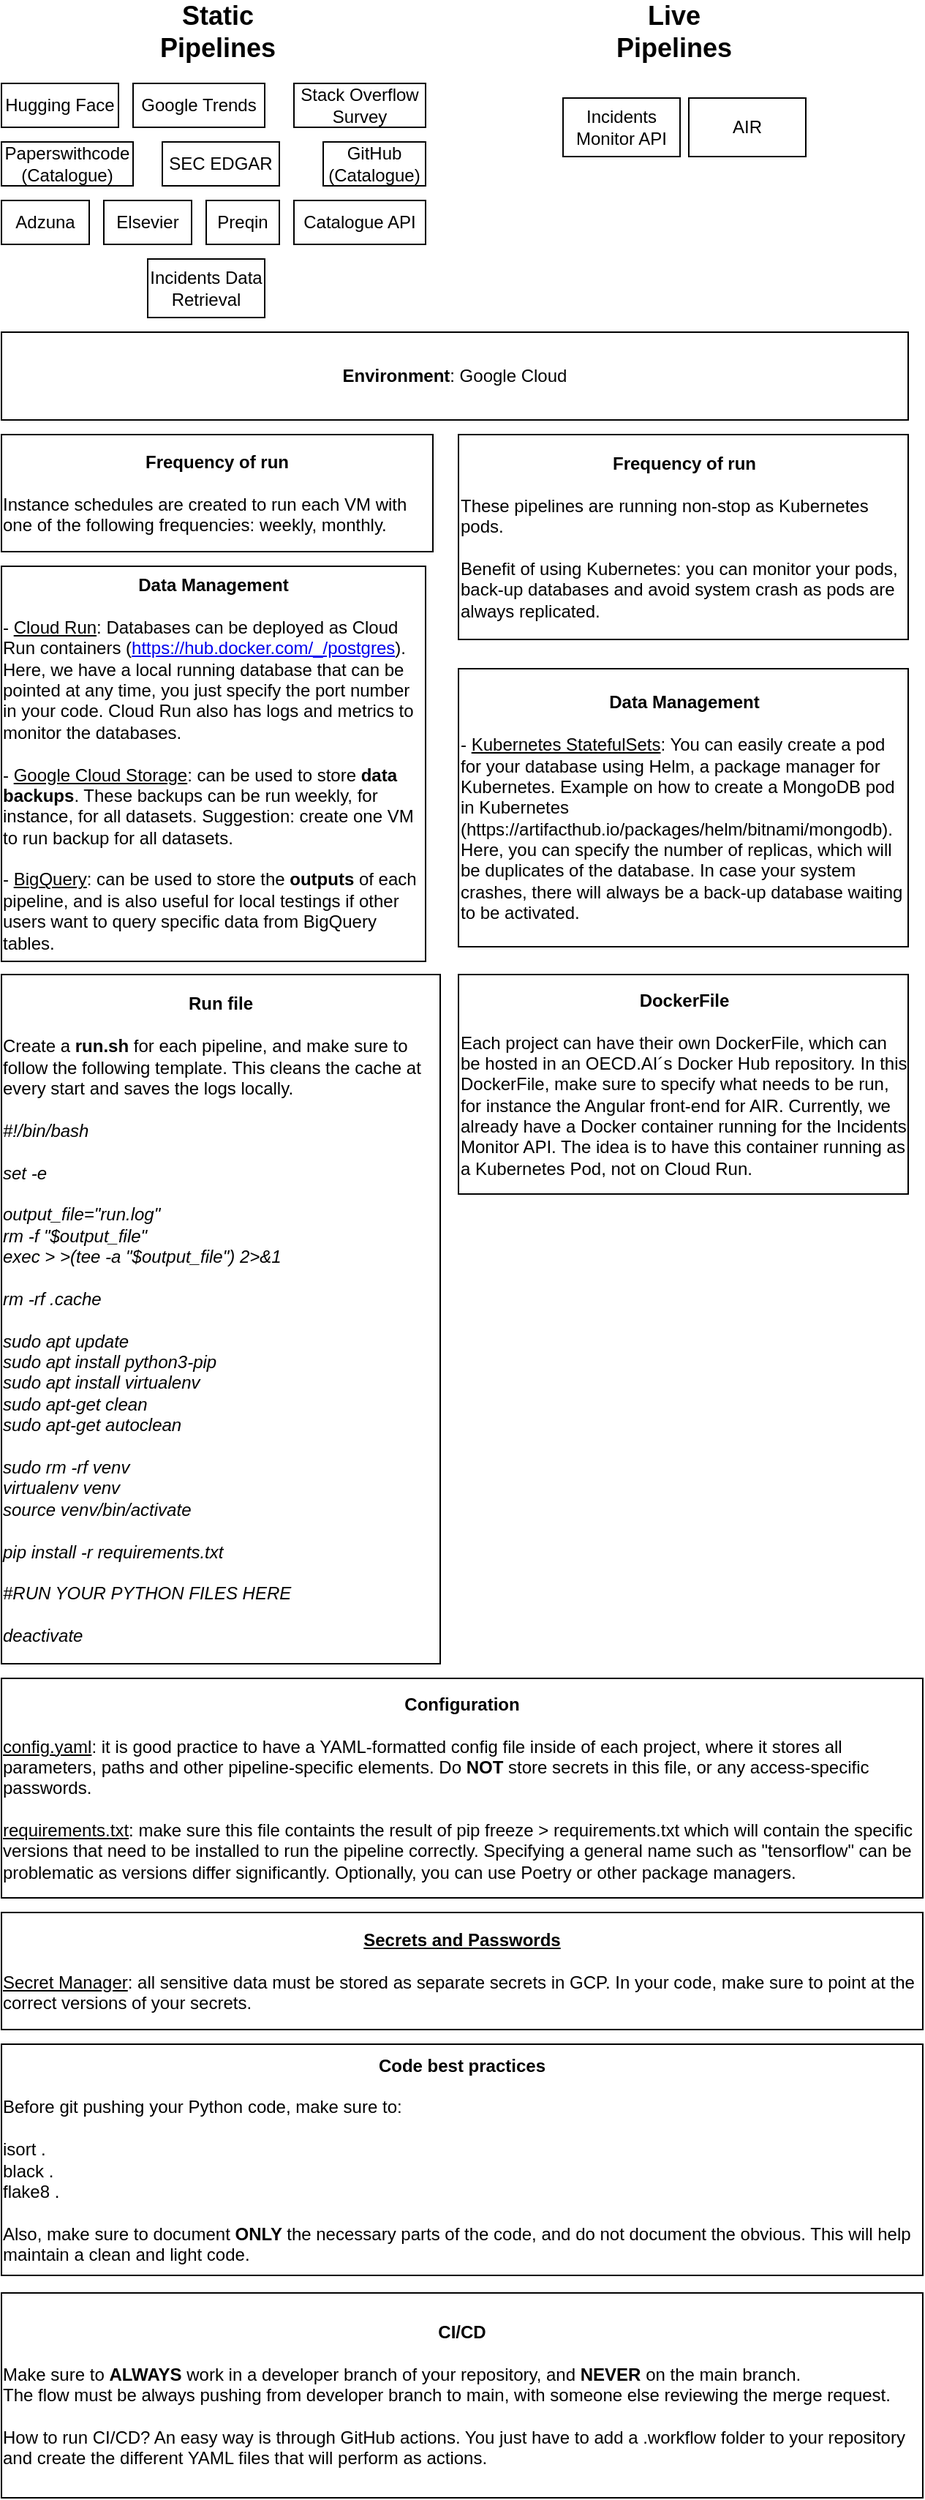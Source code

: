 <mxfile version="24.2.5" type="github">
  <diagram id="C5RBs43oDa-KdzZeNtuy" name="Page-1">
    <mxGraphModel dx="1434" dy="772" grid="1" gridSize="10" guides="1" tooltips="1" connect="1" arrows="1" fold="1" page="1" pageScale="1" pageWidth="827" pageHeight="1169" math="0" shadow="0">
      <root>
        <mxCell id="WIyWlLk6GJQsqaUBKTNV-0" />
        <mxCell id="WIyWlLk6GJQsqaUBKTNV-1" parent="WIyWlLk6GJQsqaUBKTNV-0" />
        <mxCell id="ZLdICrvh6a32DMpb2cqf-0" value="&lt;b&gt;&lt;font style=&quot;font-size: 18px;&quot;&gt;Static Pipelines&lt;/font&gt;&lt;/b&gt;" style="text;html=1;align=center;verticalAlign=middle;whiteSpace=wrap;rounded=0;" vertex="1" parent="WIyWlLk6GJQsqaUBKTNV-1">
          <mxGeometry x="137.5" y="80" width="60" height="30" as="geometry" />
        </mxCell>
        <mxCell id="ZLdICrvh6a32DMpb2cqf-2" value="&lt;b&gt;&lt;font style=&quot;font-size: 18px;&quot;&gt;Live Pipelines&lt;/font&gt;&lt;/b&gt;" style="text;html=1;align=center;verticalAlign=middle;whiteSpace=wrap;rounded=0;" vertex="1" parent="WIyWlLk6GJQsqaUBKTNV-1">
          <mxGeometry x="450" y="80" width="60" height="30" as="geometry" />
        </mxCell>
        <mxCell id="ZLdICrvh6a32DMpb2cqf-4" value="Hugging Face" style="rounded=0;whiteSpace=wrap;html=1;" vertex="1" parent="WIyWlLk6GJQsqaUBKTNV-1">
          <mxGeometry x="20" y="130" width="80" height="30" as="geometry" />
        </mxCell>
        <mxCell id="ZLdICrvh6a32DMpb2cqf-5" value="Google Trends" style="rounded=0;whiteSpace=wrap;html=1;" vertex="1" parent="WIyWlLk6GJQsqaUBKTNV-1">
          <mxGeometry x="110" y="130" width="90" height="30" as="geometry" />
        </mxCell>
        <mxCell id="ZLdICrvh6a32DMpb2cqf-6" value="Stack Overflow Survey" style="rounded=0;whiteSpace=wrap;html=1;" vertex="1" parent="WIyWlLk6GJQsqaUBKTNV-1">
          <mxGeometry x="220" y="130" width="90" height="30" as="geometry" />
        </mxCell>
        <mxCell id="ZLdICrvh6a32DMpb2cqf-7" value="SEC EDGAR" style="rounded=0;whiteSpace=wrap;html=1;" vertex="1" parent="WIyWlLk6GJQsqaUBKTNV-1">
          <mxGeometry x="130" y="170" width="80" height="30" as="geometry" />
        </mxCell>
        <mxCell id="ZLdICrvh6a32DMpb2cqf-8" value="Paperswithcode (Catalogue)" style="rounded=0;whiteSpace=wrap;html=1;" vertex="1" parent="WIyWlLk6GJQsqaUBKTNV-1">
          <mxGeometry x="20" y="170" width="90" height="30" as="geometry" />
        </mxCell>
        <mxCell id="ZLdICrvh6a32DMpb2cqf-9" value="GitHub (Catalogue)" style="rounded=0;whiteSpace=wrap;html=1;" vertex="1" parent="WIyWlLk6GJQsqaUBKTNV-1">
          <mxGeometry x="240" y="170" width="70" height="30" as="geometry" />
        </mxCell>
        <mxCell id="ZLdICrvh6a32DMpb2cqf-10" value="Adzuna" style="rounded=0;whiteSpace=wrap;html=1;" vertex="1" parent="WIyWlLk6GJQsqaUBKTNV-1">
          <mxGeometry x="20" y="210" width="60" height="30" as="geometry" />
        </mxCell>
        <mxCell id="ZLdICrvh6a32DMpb2cqf-11" value="Elsevier" style="rounded=0;whiteSpace=wrap;html=1;" vertex="1" parent="WIyWlLk6GJQsqaUBKTNV-1">
          <mxGeometry x="90" y="210" width="60" height="30" as="geometry" />
        </mxCell>
        <mxCell id="ZLdICrvh6a32DMpb2cqf-12" value="Preqin" style="rounded=0;whiteSpace=wrap;html=1;" vertex="1" parent="WIyWlLk6GJQsqaUBKTNV-1">
          <mxGeometry x="160" y="210" width="50" height="30" as="geometry" />
        </mxCell>
        <mxCell id="ZLdICrvh6a32DMpb2cqf-13" value="Catalogue API" style="rounded=0;whiteSpace=wrap;html=1;" vertex="1" parent="WIyWlLk6GJQsqaUBKTNV-1">
          <mxGeometry x="220" y="210" width="90" height="30" as="geometry" />
        </mxCell>
        <mxCell id="ZLdICrvh6a32DMpb2cqf-14" value="Incidents Monitor API" style="rounded=0;whiteSpace=wrap;html=1;" vertex="1" parent="WIyWlLk6GJQsqaUBKTNV-1">
          <mxGeometry x="404" y="140" width="80" height="40" as="geometry" />
        </mxCell>
        <mxCell id="ZLdICrvh6a32DMpb2cqf-15" value="Incidents Data Retrieval" style="rounded=0;whiteSpace=wrap;html=1;" vertex="1" parent="WIyWlLk6GJQsqaUBKTNV-1">
          <mxGeometry x="120" y="250" width="80" height="40" as="geometry" />
        </mxCell>
        <mxCell id="ZLdICrvh6a32DMpb2cqf-16" value="AIR" style="rounded=0;whiteSpace=wrap;html=1;" vertex="1" parent="WIyWlLk6GJQsqaUBKTNV-1">
          <mxGeometry x="490" y="140" width="80" height="40" as="geometry" />
        </mxCell>
        <mxCell id="ZLdICrvh6a32DMpb2cqf-20" value="&lt;b&gt;Data Management&lt;/b&gt;&lt;div&gt;&lt;br&gt;&lt;/div&gt;&lt;div style=&quot;text-align: left;&quot;&gt;- &lt;u&gt;Cloud Run&lt;/u&gt;:&amp;nbsp;&lt;span style=&quot;background-color: initial;&quot;&gt;Databases can be deployed as Cloud Run containers (&lt;/span&gt;&lt;a style=&quot;background-color: initial;&quot; href=&quot;https://hub.docker.com/_/postgres&quot;&gt;https://hub.docker.com/_/postgres&lt;/a&gt;&lt;span style=&quot;background-color: initial;&quot;&gt;). Here, we have a local running database that can be pointed at any time, you just specify the port number in your code. Cloud Run also has logs and metrics to monitor the databases.&lt;/span&gt;&lt;/div&gt;&lt;div style=&quot;text-align: left;&quot;&gt;&lt;span style=&quot;background-color: initial;&quot;&gt;&lt;br&gt;&lt;/span&gt;&lt;/div&gt;&lt;div style=&quot;text-align: left;&quot;&gt;&lt;span style=&quot;background-color: initial;&quot;&gt;- &lt;u&gt;Google Cloud Storage&lt;/u&gt;: can be used to store &lt;b&gt;data backups&lt;/b&gt;. These backups can be run weekly, for instance, for all datasets. Suggestion: create one VM to run backup for all datasets.&lt;/span&gt;&lt;/div&gt;&lt;div style=&quot;text-align: left;&quot;&gt;&lt;span style=&quot;background-color: initial;&quot;&gt;&lt;br&gt;&lt;/span&gt;&lt;/div&gt;&lt;div style=&quot;text-align: left;&quot;&gt;&lt;span style=&quot;background-color: initial;&quot;&gt;- &lt;u&gt;BigQuery&lt;/u&gt;: can be used to store the &lt;b&gt;outputs &lt;/b&gt;of each pipeline, and is also useful for local testings if other users want to query specific data from BigQuery tables.&lt;/span&gt;&lt;/div&gt;" style="rounded=0;whiteSpace=wrap;html=1;" vertex="1" parent="WIyWlLk6GJQsqaUBKTNV-1">
          <mxGeometry x="20" y="460" width="290" height="270" as="geometry" />
        </mxCell>
        <mxCell id="ZLdICrvh6a32DMpb2cqf-21" value="&lt;b&gt;Configuration&lt;/b&gt;&lt;div&gt;&lt;br&gt;&lt;/div&gt;&lt;div style=&quot;text-align: left;&quot;&gt;&lt;u&gt;config.yaml&lt;/u&gt;: it is good practice to have a YAML-formatted config file inside of each project, where it stores all parameters, paths and other pipeline-specific elements. Do &lt;b&gt;NOT &lt;/b&gt;store secrets in this file, or any access-specific passwords.&lt;/div&gt;&lt;div style=&quot;text-align: left;&quot;&gt;&lt;br&gt;&lt;/div&gt;&lt;div style=&quot;text-align: left;&quot;&gt;&lt;u&gt;requirements.txt&lt;/u&gt;: make sure this file containts the result of pip freeze &amp;gt; requirements.txt which will contain the specific versions that need to be installed to run the pipeline correctly. Specifying a general name such as &quot;tensorflow&quot; can be problematic as versions differ significantly. Optionally, you can use Poetry or other package managers.&lt;/div&gt;" style="rounded=0;whiteSpace=wrap;html=1;" vertex="1" parent="WIyWlLk6GJQsqaUBKTNV-1">
          <mxGeometry x="20" y="1220" width="630" height="150" as="geometry" />
        </mxCell>
        <mxCell id="ZLdICrvh6a32DMpb2cqf-23" value="&lt;b&gt;Frequency of run&lt;/b&gt;&lt;div&gt;&lt;b&gt;&lt;br&gt;&lt;/b&gt;&lt;div style=&quot;text-align: left;&quot;&gt;Instance schedules are created to run each VM with one of the following frequencies: w&lt;span style=&quot;background-color: initial;&quot;&gt;eekly, m&lt;/span&gt;&lt;span style=&quot;background-color: initial;&quot;&gt;onthly.&lt;/span&gt;&lt;/div&gt;&lt;/div&gt;" style="rounded=0;whiteSpace=wrap;html=1;" vertex="1" parent="WIyWlLk6GJQsqaUBKTNV-1">
          <mxGeometry x="20" y="370" width="295" height="80" as="geometry" />
        </mxCell>
        <mxCell id="ZLdICrvh6a32DMpb2cqf-24" value="&lt;div&gt;&lt;b&gt;&lt;u&gt;Secrets and Passwords&lt;/u&gt;&lt;/b&gt;&lt;/div&gt;&lt;div&gt;&lt;b&gt;&lt;u&gt;&lt;br&gt;&lt;/u&gt;&lt;/b&gt;&lt;/div&gt;&lt;div style=&quot;text-align: left;&quot;&gt;&lt;u&gt;Secret Manager&lt;/u&gt;: all sensitive data must be stored as separate secrets in GCP. In your code, make sure to point at the correct versions of your secrets.&lt;/div&gt;" style="rounded=0;whiteSpace=wrap;html=1;" vertex="1" parent="WIyWlLk6GJQsqaUBKTNV-1">
          <mxGeometry x="20" y="1380" width="630" height="80" as="geometry" />
        </mxCell>
        <mxCell id="ZLdICrvh6a32DMpb2cqf-25" value="&lt;div&gt;&lt;b&gt;Code best practices&lt;/b&gt;&lt;/div&gt;&lt;div&gt;&lt;br&gt;&lt;/div&gt;&lt;div style=&quot;text-align: left;&quot;&gt;Before git pushing your Python code, make sure to:&lt;/div&gt;&lt;div style=&quot;text-align: left;&quot;&gt;&lt;br&gt;&lt;/div&gt;&lt;div style=&quot;text-align: left;&quot;&gt;isort .&lt;/div&gt;&lt;div style=&quot;text-align: left;&quot;&gt;black .&lt;/div&gt;&lt;div style=&quot;text-align: left;&quot;&gt;flake8 .&lt;/div&gt;&lt;div style=&quot;text-align: left;&quot;&gt;&lt;br&gt;&lt;/div&gt;&lt;div style=&quot;text-align: left;&quot;&gt;Also, make sure to document &lt;b&gt;ONLY &lt;/b&gt;the necessary parts of the code, and do not document the obvious. This will help maintain a clean and light code.&lt;/div&gt;" style="rounded=0;whiteSpace=wrap;html=1;" vertex="1" parent="WIyWlLk6GJQsqaUBKTNV-1">
          <mxGeometry x="20" y="1470" width="630" height="158" as="geometry" />
        </mxCell>
        <mxCell id="ZLdICrvh6a32DMpb2cqf-27" value="&lt;b&gt;Run file&lt;/b&gt;&lt;div&gt;&lt;br&gt;&lt;/div&gt;&lt;div style=&quot;text-align: left;&quot;&gt;Create a &lt;b&gt;run.sh&lt;/b&gt; for each pipeline, and make sure to follow the following template. This cleans the cache at every start and saves the logs locally.&lt;/div&gt;&lt;div style=&quot;text-align: left;&quot;&gt;&lt;br&gt;&lt;/div&gt;&lt;div&gt;&lt;div style=&quot;text-align: left;&quot;&gt;&lt;i&gt;#!/bin/bash&lt;/i&gt;&lt;/div&gt;&lt;div style=&quot;text-align: left;&quot;&gt;&lt;i&gt;&lt;br&gt;&lt;/i&gt;&lt;/div&gt;&lt;div style=&quot;text-align: left;&quot;&gt;&lt;i&gt;set -e&lt;/i&gt;&lt;/div&gt;&lt;div style=&quot;text-align: left;&quot;&gt;&lt;i&gt;&lt;br&gt;&lt;/i&gt;&lt;/div&gt;&lt;div style=&quot;text-align: left;&quot;&gt;&lt;i&gt;output_file=&quot;run.log&quot;&lt;/i&gt;&lt;/div&gt;&lt;div style=&quot;text-align: left;&quot;&gt;&lt;i&gt;rm -f &quot;$output_file&quot;&lt;/i&gt;&lt;/div&gt;&lt;div style=&quot;text-align: left;&quot;&gt;&lt;i&gt;exec &amp;gt; &amp;gt;(tee -a &quot;$output_file&quot;) 2&amp;gt;&amp;amp;1&lt;/i&gt;&lt;/div&gt;&lt;div style=&quot;text-align: left;&quot;&gt;&lt;i&gt;&lt;br&gt;&lt;/i&gt;&lt;/div&gt;&lt;div style=&quot;text-align: left;&quot;&gt;&lt;i&gt;rm -rf .cache&lt;/i&gt;&lt;/div&gt;&lt;div style=&quot;text-align: left;&quot;&gt;&lt;i&gt;&lt;br&gt;&lt;/i&gt;&lt;/div&gt;&lt;div style=&quot;text-align: left;&quot;&gt;&lt;i&gt;sudo apt update&lt;/i&gt;&lt;/div&gt;&lt;div style=&quot;text-align: left;&quot;&gt;&lt;i&gt;sudo apt install python3-pip&lt;/i&gt;&lt;/div&gt;&lt;div style=&quot;text-align: left;&quot;&gt;&lt;i&gt;sudo apt install virtualenv&lt;/i&gt;&lt;/div&gt;&lt;div style=&quot;text-align: left;&quot;&gt;&lt;i&gt;sudo apt-get clean&lt;/i&gt;&lt;/div&gt;&lt;div style=&quot;text-align: left;&quot;&gt;&lt;i&gt;sudo apt-get autoclean&lt;/i&gt;&lt;/div&gt;&lt;div style=&quot;text-align: left;&quot;&gt;&lt;i&gt;&lt;br&gt;&lt;/i&gt;&lt;/div&gt;&lt;div style=&quot;text-align: left;&quot;&gt;&lt;i&gt;sudo rm -rf venv&lt;/i&gt;&lt;/div&gt;&lt;div style=&quot;text-align: left;&quot;&gt;&lt;i&gt;virtualenv venv&lt;/i&gt;&lt;/div&gt;&lt;div style=&quot;text-align: left;&quot;&gt;&lt;i&gt;source venv/bin/activate&lt;/i&gt;&lt;/div&gt;&lt;div style=&quot;text-align: left;&quot;&gt;&lt;i&gt;&lt;br&gt;&lt;/i&gt;&lt;/div&gt;&lt;div style=&quot;text-align: left;&quot;&gt;&lt;i&gt;pip install -r requirements.txt&lt;/i&gt;&lt;/div&gt;&lt;div style=&quot;text-align: left;&quot;&gt;&lt;i&gt;&lt;br&gt;&lt;/i&gt;&lt;/div&gt;&lt;div style=&quot;text-align: left;&quot;&gt;&lt;i&gt;#RUN YOUR PYTHON FILES HERE&lt;/i&gt;&lt;/div&gt;&lt;div style=&quot;text-align: left;&quot;&gt;&lt;i&gt;&lt;br&gt;&lt;/i&gt;&lt;/div&gt;&lt;div style=&quot;text-align: left;&quot;&gt;&lt;i&gt;deactivate&lt;/i&gt;&lt;/div&gt;&lt;/div&gt;" style="rounded=0;whiteSpace=wrap;html=1;" vertex="1" parent="WIyWlLk6GJQsqaUBKTNV-1">
          <mxGeometry x="20" y="739" width="300" height="471" as="geometry" />
        </mxCell>
        <mxCell id="ZLdICrvh6a32DMpb2cqf-31" value="&lt;b&gt;Environment&lt;/b&gt;: Google Cloud" style="rounded=0;whiteSpace=wrap;html=1;" vertex="1" parent="WIyWlLk6GJQsqaUBKTNV-1">
          <mxGeometry x="20" y="300" width="620" height="60" as="geometry" />
        </mxCell>
        <mxCell id="ZLdICrvh6a32DMpb2cqf-32" value="&lt;b&gt;Frequency of run&lt;/b&gt;&lt;div&gt;&lt;b&gt;&lt;br&gt;&lt;/b&gt;&lt;div style=&quot;text-align: left;&quot;&gt;These pipelines are running non-stop as Kubernetes pods.&lt;/div&gt;&lt;/div&gt;&lt;div style=&quot;text-align: left;&quot;&gt;&lt;br&gt;&lt;/div&gt;&lt;div style=&quot;text-align: left;&quot;&gt;Benefit of using Kubernetes: you can monitor your pods, back-up databases and avoid system crash as pods are always replicated.&lt;/div&gt;" style="rounded=0;whiteSpace=wrap;html=1;" vertex="1" parent="WIyWlLk6GJQsqaUBKTNV-1">
          <mxGeometry x="332.5" y="370" width="307.5" height="140" as="geometry" />
        </mxCell>
        <mxCell id="ZLdICrvh6a32DMpb2cqf-33" value="&lt;b&gt;Data Management&lt;/b&gt;&lt;div&gt;&lt;br&gt;&lt;/div&gt;&lt;div style=&quot;text-align: left;&quot;&gt;- &lt;u&gt;Kubernetes StatefulSets&lt;/u&gt;: You can easily create a pod for your database using Helm, a package manager for Kubernetes. Example on how to create a MongoDB pod in Kubernetes (https://artifacthub.io/packages/helm/bitnami/mongodb&lt;span style=&quot;background-color: initial;&quot;&gt;). Here, you can specify the number of replicas, which will be duplicates of the database. In case your system crashes, there will always be a back-up database waiting to be activated.&lt;/span&gt;&lt;/div&gt;" style="rounded=0;whiteSpace=wrap;html=1;" vertex="1" parent="WIyWlLk6GJQsqaUBKTNV-1">
          <mxGeometry x="332.5" y="530" width="307.5" height="190" as="geometry" />
        </mxCell>
        <mxCell id="ZLdICrvh6a32DMpb2cqf-34" value="&lt;div&gt;&lt;b&gt;DockerFile&lt;/b&gt;&lt;/div&gt;&lt;div&gt;&lt;br&gt;&lt;/div&gt;&lt;div style=&quot;text-align: left;&quot;&gt;Each project can have their own DockerFile, which can be hosted in an OECD.AI´s Docker Hub repository. In this DockerFile, make sure to specify what needs to be run, for instance the Angular front-end for AIR. Currently, we already have a Docker container running for the Incidents Monitor API. The idea is to have this container running as a Kubernetes Pod, not on Cloud Run.&lt;/div&gt;" style="rounded=0;whiteSpace=wrap;html=1;" vertex="1" parent="WIyWlLk6GJQsqaUBKTNV-1">
          <mxGeometry x="332.5" y="739" width="307.5" height="150" as="geometry" />
        </mxCell>
        <mxCell id="ZLdICrvh6a32DMpb2cqf-35" value="&lt;div&gt;&lt;b&gt;CI/CD&lt;/b&gt;&lt;/div&gt;&lt;div&gt;&lt;br&gt;&lt;/div&gt;&lt;div style=&quot;text-align: left;&quot;&gt;Make sure to &lt;b&gt;ALWAYS &lt;/b&gt;work in a developer branch of your repository, and &lt;b&gt;NEVER &lt;/b&gt;on the main branch.&lt;/div&gt;&lt;div style=&quot;text-align: left;&quot;&gt;The flow must be always pushing from developer branch to main, with someone else reviewing the merge request.&lt;/div&gt;&lt;div style=&quot;text-align: left;&quot;&gt;&lt;br&gt;&lt;/div&gt;&lt;div style=&quot;text-align: left;&quot;&gt;How to run CI/CD? An easy way is through GitHub actions. You just have to add a .workflow folder to your repository and create the different YAML files that will perform as actions.&lt;/div&gt;" style="rounded=0;whiteSpace=wrap;html=1;" vertex="1" parent="WIyWlLk6GJQsqaUBKTNV-1">
          <mxGeometry x="20" y="1640" width="630" height="140" as="geometry" />
        </mxCell>
      </root>
    </mxGraphModel>
  </diagram>
</mxfile>
